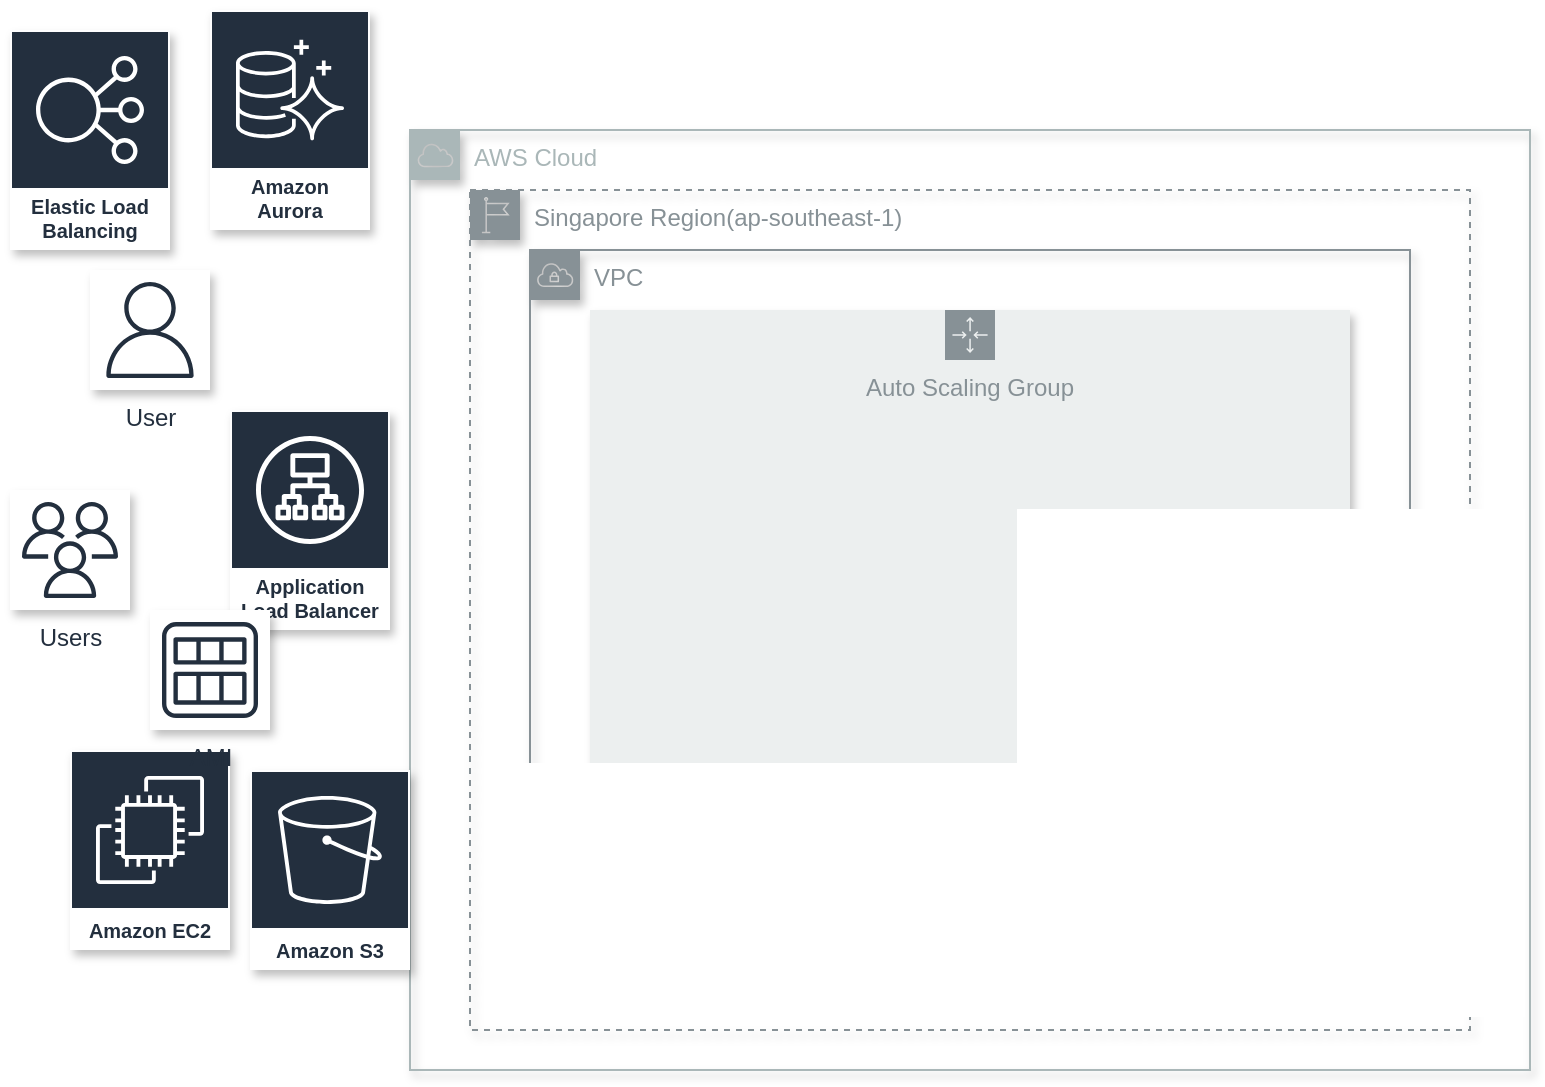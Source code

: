 <mxfile version="20.3.6" type="github">
  <diagram id="HYhiI8sn0ddVl0a1hdBo" name="Page-1">
    <mxGraphModel dx="1038" dy="575" grid="1" gridSize="10" guides="1" tooltips="1" connect="1" arrows="1" fold="1" page="1" pageScale="1" pageWidth="827" pageHeight="1169" math="0" shadow="0">
      <root>
        <mxCell id="0" />
        <mxCell id="1" parent="0" />
        <mxCell id="uOfVOvTB0raDaNlcJeLV-1" value="Users" style="sketch=0;outlineConnect=0;fontColor=#232F3E;gradientColor=none;strokeColor=#232F3E;fillColor=#ffffff;dashed=0;verticalLabelPosition=bottom;verticalAlign=top;align=center;html=1;fontSize=12;fontStyle=0;aspect=fixed;shape=mxgraph.aws4.resourceIcon;resIcon=mxgraph.aws4.users;rounded=1;shadow=1;glass=0;" vertex="1" parent="1">
          <mxGeometry x="10" y="250" width="60" height="60" as="geometry" />
        </mxCell>
        <mxCell id="uOfVOvTB0raDaNlcJeLV-2" value="User" style="sketch=0;outlineConnect=0;fontColor=#232F3E;gradientColor=none;strokeColor=#232F3E;fillColor=#ffffff;dashed=0;verticalLabelPosition=bottom;verticalAlign=top;align=center;html=1;fontSize=12;fontStyle=0;aspect=fixed;shape=mxgraph.aws4.resourceIcon;resIcon=mxgraph.aws4.user;rounded=1;shadow=1;glass=0;" vertex="1" parent="1">
          <mxGeometry x="50" y="140" width="60" height="60" as="geometry" />
        </mxCell>
        <mxCell id="uOfVOvTB0raDaNlcJeLV-3" value="AWS Cloud" style="sketch=0;outlineConnect=0;gradientColor=none;html=1;whiteSpace=wrap;fontSize=12;fontStyle=0;shape=mxgraph.aws4.group;grIcon=mxgraph.aws4.group_aws_cloud;strokeColor=#AAB7B8;fillColor=none;verticalAlign=top;align=left;spacingLeft=30;fontColor=#AAB7B8;dashed=0;rounded=1;shadow=1;glass=0;" vertex="1" parent="1">
          <mxGeometry x="210" y="70" width="560" height="470" as="geometry" />
        </mxCell>
        <mxCell id="uOfVOvTB0raDaNlcJeLV-4" value="Singapore Region(ap-southeast-1)" style="sketch=0;outlineConnect=0;gradientColor=none;html=1;whiteSpace=wrap;fontSize=12;fontStyle=0;shape=mxgraph.aws4.group;grIcon=mxgraph.aws4.group_region;strokeColor=#879196;fillColor=none;verticalAlign=top;align=left;spacingLeft=30;fontColor=#879196;dashed=1;rounded=1;shadow=1;glass=0;" vertex="1" parent="1">
          <mxGeometry x="240" y="100" width="500" height="420" as="geometry" />
        </mxCell>
        <mxCell id="uOfVOvTB0raDaNlcJeLV-5" value="VPC" style="sketch=0;outlineConnect=0;gradientColor=none;html=1;whiteSpace=wrap;fontSize=12;fontStyle=0;shape=mxgraph.aws4.group;grIcon=mxgraph.aws4.group_vpc;strokeColor=#879196;fillColor=none;verticalAlign=top;align=left;spacingLeft=30;fontColor=#879196;dashed=0;rounded=1;shadow=1;glass=0;" vertex="1" parent="1">
          <mxGeometry x="270" y="130" width="440" height="370" as="geometry" />
        </mxCell>
        <mxCell id="uOfVOvTB0raDaNlcJeLV-6" value="Auto Scaling Group" style="sketch=0;outlineConnect=0;gradientColor=none;html=1;whiteSpace=wrap;fontSize=12;fontStyle=0;shape=mxgraph.aws4.groupCenter;grIcon=mxgraph.aws4.group_auto_scaling_group;grStroke=0;strokeColor=#879196;fillColor=#ECEFEF;verticalAlign=top;align=center;fontColor=#879196;dashed=0;spacingTop=25;rounded=1;shadow=1;glass=0;" vertex="1" parent="1">
          <mxGeometry x="300" y="160" width="380" height="320" as="geometry" />
        </mxCell>
        <mxCell id="uOfVOvTB0raDaNlcJeLV-7" value="Amazon EC2" style="sketch=0;outlineConnect=0;fontColor=#232F3E;gradientColor=none;strokeColor=#ffffff;fillColor=#232F3E;dashed=0;verticalLabelPosition=middle;verticalAlign=bottom;align=center;html=1;whiteSpace=wrap;fontSize=10;fontStyle=1;spacing=3;shape=mxgraph.aws4.productIcon;prIcon=mxgraph.aws4.ec2;rounded=1;shadow=1;glass=0;" vertex="1" parent="1">
          <mxGeometry x="40" y="380" width="80" height="100" as="geometry" />
        </mxCell>
        <mxCell id="uOfVOvTB0raDaNlcJeLV-8" value="Elastic Load Balancing" style="sketch=0;outlineConnect=0;fontColor=#232F3E;gradientColor=none;strokeColor=#ffffff;fillColor=#232F3E;dashed=0;verticalLabelPosition=middle;verticalAlign=bottom;align=center;html=1;whiteSpace=wrap;fontSize=10;fontStyle=1;spacing=3;shape=mxgraph.aws4.productIcon;prIcon=mxgraph.aws4.elastic_load_balancing;rounded=1;shadow=1;glass=0;" vertex="1" parent="1">
          <mxGeometry x="10" y="20" width="80" height="110" as="geometry" />
        </mxCell>
        <mxCell id="uOfVOvTB0raDaNlcJeLV-9" value="Application Load Balancer" style="sketch=0;outlineConnect=0;fontColor=#232F3E;gradientColor=none;strokeColor=#ffffff;fillColor=#232F3E;dashed=0;verticalLabelPosition=middle;verticalAlign=bottom;align=center;html=1;whiteSpace=wrap;fontSize=10;fontStyle=1;spacing=3;shape=mxgraph.aws4.productIcon;prIcon=mxgraph.aws4.application_load_balancer;rounded=1;shadow=1;glass=0;" vertex="1" parent="1">
          <mxGeometry x="120" y="210" width="80" height="110" as="geometry" />
        </mxCell>
        <mxCell id="uOfVOvTB0raDaNlcJeLV-10" value="AMI" style="sketch=0;outlineConnect=0;fontColor=#232F3E;gradientColor=none;strokeColor=#232F3E;fillColor=#ffffff;dashed=0;verticalLabelPosition=bottom;verticalAlign=top;align=center;html=1;fontSize=12;fontStyle=0;aspect=fixed;shape=mxgraph.aws4.resourceIcon;resIcon=mxgraph.aws4.ami;rounded=1;shadow=1;glass=0;" vertex="1" parent="1">
          <mxGeometry x="80" y="310" width="60" height="60" as="geometry" />
        </mxCell>
        <mxCell id="uOfVOvTB0raDaNlcJeLV-11" value="Amazon&#xa;Aurora" style="sketch=0;outlineConnect=0;fontColor=#232F3E;gradientColor=none;strokeColor=#ffffff;fillColor=#232F3E;dashed=0;verticalLabelPosition=middle;verticalAlign=bottom;align=center;html=1;whiteSpace=wrap;fontSize=10;fontStyle=1;spacing=3;shape=mxgraph.aws4.productIcon;prIcon=mxgraph.aws4.aurora;rounded=1;shadow=1;glass=0;" vertex="1" parent="1">
          <mxGeometry x="110" y="10" width="80" height="110" as="geometry" />
        </mxCell>
        <mxCell id="uOfVOvTB0raDaNlcJeLV-12" value="Amazon S3" style="sketch=0;outlineConnect=0;fontColor=#232F3E;gradientColor=none;strokeColor=#ffffff;fillColor=#232F3E;dashed=0;verticalLabelPosition=middle;verticalAlign=bottom;align=center;html=1;whiteSpace=wrap;fontSize=10;fontStyle=1;spacing=3;shape=mxgraph.aws4.productIcon;prIcon=mxgraph.aws4.s3;rounded=1;shadow=1;glass=0;" vertex="1" parent="1">
          <mxGeometry x="130" y="390" width="80" height="100" as="geometry" />
        </mxCell>
      </root>
    </mxGraphModel>
  </diagram>
</mxfile>

